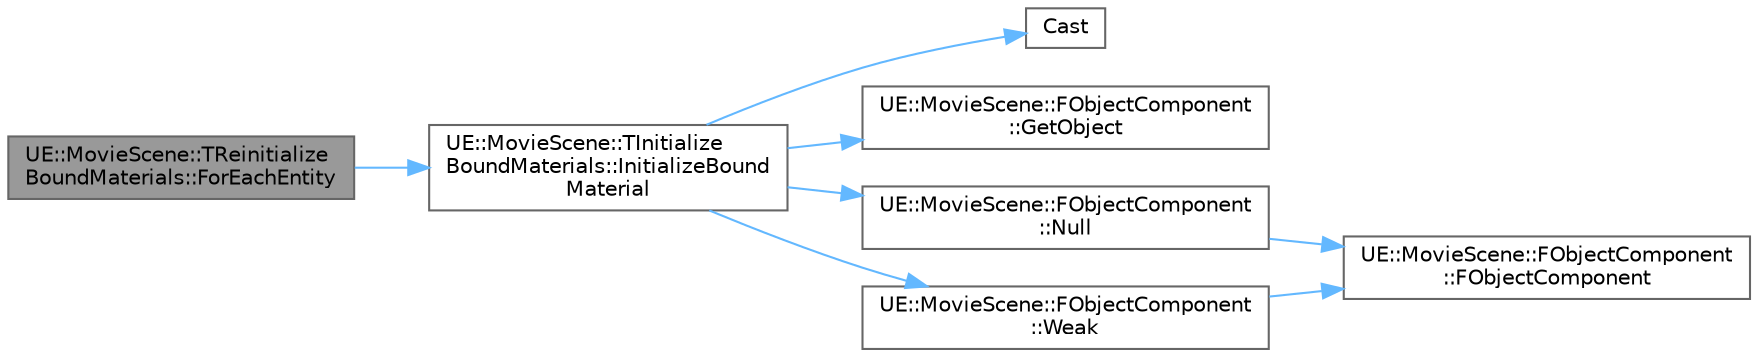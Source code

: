 digraph "UE::MovieScene::TReinitializeBoundMaterials::ForEachEntity"
{
 // INTERACTIVE_SVG=YES
 // LATEX_PDF_SIZE
  bgcolor="transparent";
  edge [fontname=Helvetica,fontsize=10,labelfontname=Helvetica,labelfontsize=10];
  node [fontname=Helvetica,fontsize=10,shape=box,height=0.2,width=0.4];
  rankdir="LR";
  Node1 [id="Node000001",label="UE::MovieScene::TReinitialize\lBoundMaterials::ForEachEntity",height=0.2,width=0.4,color="gray40", fillcolor="grey60", style="filled", fontcolor="black",tooltip=" "];
  Node1 -> Node2 [id="edge1_Node000001_Node000002",color="steelblue1",style="solid",tooltip=" "];
  Node2 [id="Node000002",label="UE::MovieScene::TInitialize\lBoundMaterials::InitializeBound\lMaterial",height=0.2,width=0.4,color="grey40", fillcolor="white", style="filled",URL="$d1/dd2/structUE_1_1MovieScene_1_1TInitializeBoundMaterials.html#a4b808776a2df94fe5c2fcea0ca425219",tooltip=" "];
  Node2 -> Node3 [id="edge2_Node000002_Node000003",color="steelblue1",style="solid",tooltip=" "];
  Node3 [id="Node000003",label="Cast",height=0.2,width=0.4,color="grey40", fillcolor="white", style="filled",URL="$d4/d55/Casts_8h.html#af337187a7ebe36fac35ea41db8a65ba9",tooltip=" "];
  Node2 -> Node4 [id="edge3_Node000002_Node000004",color="steelblue1",style="solid",tooltip=" "];
  Node4 [id="Node000004",label="UE::MovieScene::FObjectComponent\l::GetObject",height=0.2,width=0.4,color="grey40", fillcolor="white", style="filled",URL="$d0/d5f/structUE_1_1MovieScene_1_1FObjectComponent.html#a3bdccec88de2509ccf7345646b1b8379",tooltip=" "];
  Node2 -> Node5 [id="edge4_Node000002_Node000005",color="steelblue1",style="solid",tooltip=" "];
  Node5 [id="Node000005",label="UE::MovieScene::FObjectComponent\l::Null",height=0.2,width=0.4,color="grey40", fillcolor="white", style="filled",URL="$d0/d5f/structUE_1_1MovieScene_1_1FObjectComponent.html#ad15d2235b7fc8964540cc1baffa1e55e",tooltip="Construct a new null component."];
  Node5 -> Node6 [id="edge5_Node000005_Node000006",color="steelblue1",style="solid",tooltip=" "];
  Node6 [id="Node000006",label="UE::MovieScene::FObjectComponent\l::FObjectComponent",height=0.2,width=0.4,color="grey40", fillcolor="white", style="filled",URL="$d0/d5f/structUE_1_1MovieScene_1_1FObjectComponent.html#a8fc055dce32cbf5402d80b3f612f6f65",tooltip=" "];
  Node2 -> Node7 [id="edge6_Node000002_Node000007",color="steelblue1",style="solid",tooltip=" "];
  Node7 [id="Node000007",label="UE::MovieScene::FObjectComponent\l::Weak",height=0.2,width=0.4,color="grey40", fillcolor="white", style="filled",URL="$d0/d5f/structUE_1_1MovieScene_1_1FObjectComponent.html#a2da519af642fdd42e4133ef5470c926f",tooltip="Construct a new weakly-referenced component from an object ptr."];
  Node7 -> Node6 [id="edge7_Node000007_Node000006",color="steelblue1",style="solid",tooltip=" "];
}
